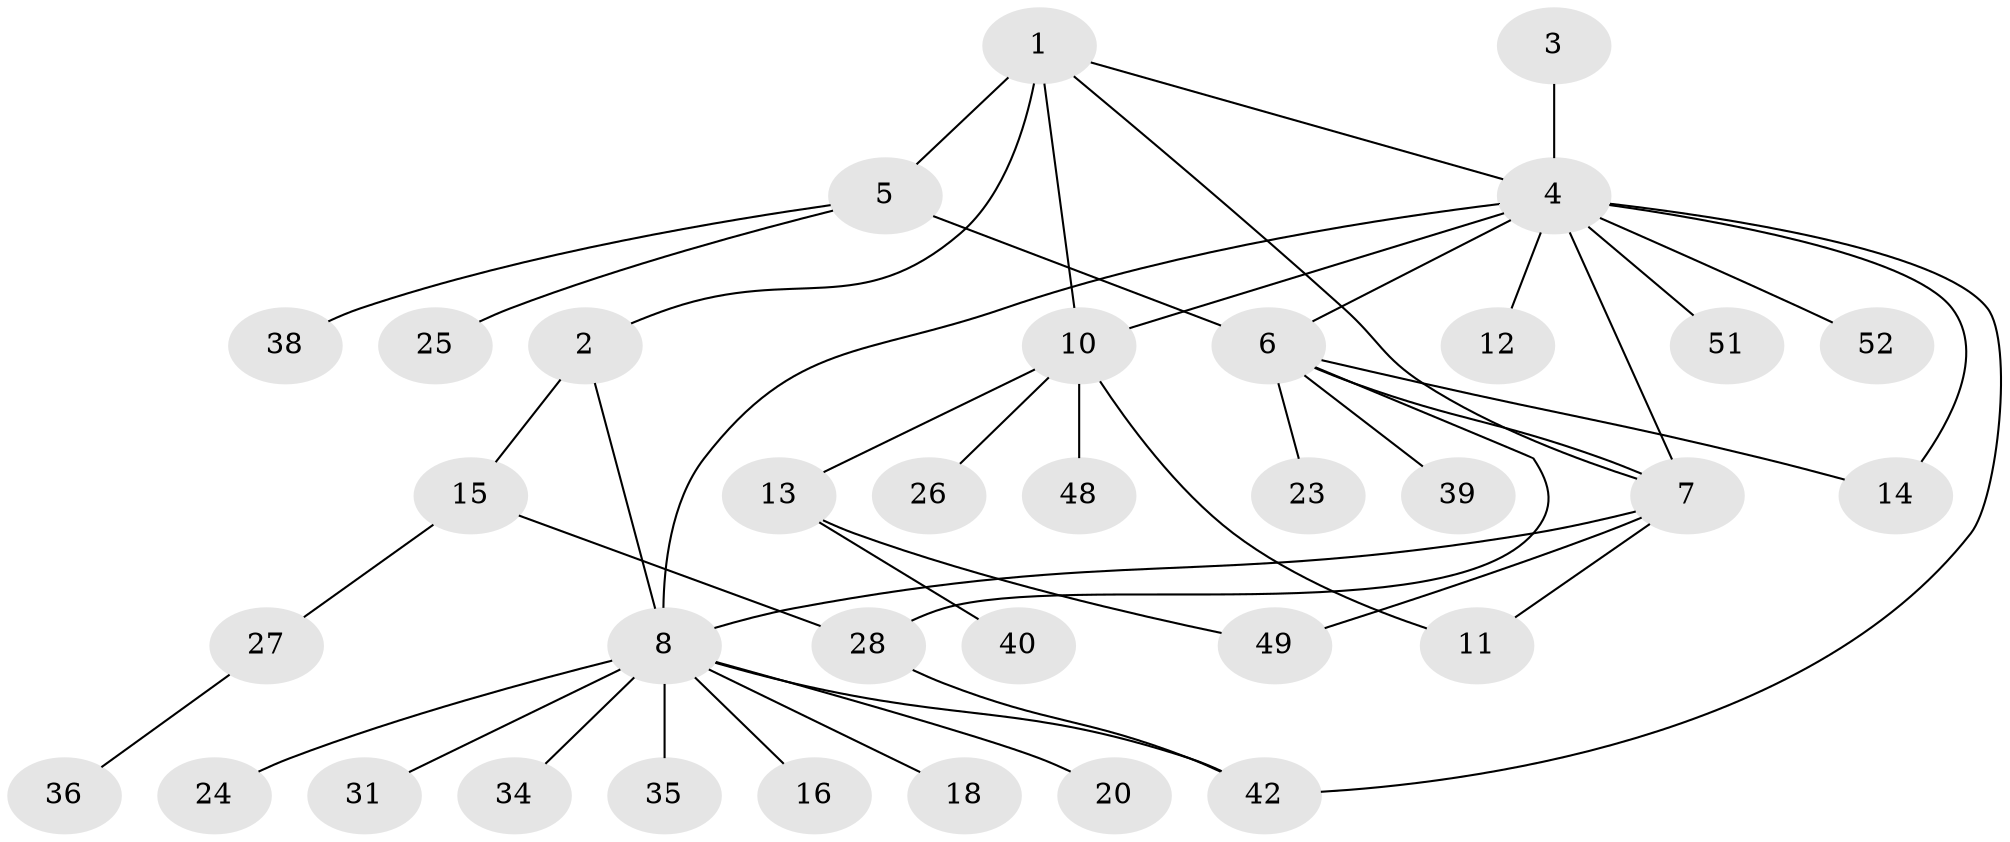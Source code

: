 // Generated by graph-tools (version 1.1) at 2025/52/02/27/25 19:52:14]
// undirected, 35 vertices, 46 edges
graph export_dot {
graph [start="1"]
  node [color=gray90,style=filled];
  1 [super="+9"];
  2 [super="+41"];
  3;
  4 [super="+21"];
  5 [super="+29"];
  6 [super="+22"];
  7 [super="+33"];
  8 [super="+17"];
  10 [super="+19"];
  11;
  12 [super="+37"];
  13 [super="+32"];
  14;
  15 [super="+30"];
  16;
  18 [super="+43"];
  20;
  23;
  24;
  25 [super="+44"];
  26;
  27 [super="+46"];
  28;
  31;
  34;
  35 [super="+47"];
  36;
  38;
  39 [super="+50"];
  40;
  42 [super="+45"];
  48;
  49;
  51;
  52;
  1 -- 2;
  1 -- 4;
  1 -- 5 [weight=2];
  1 -- 10;
  1 -- 7;
  2 -- 8 [weight=2];
  2 -- 15;
  3 -- 4;
  4 -- 6;
  4 -- 8;
  4 -- 10;
  4 -- 12;
  4 -- 14;
  4 -- 42;
  4 -- 51;
  4 -- 52;
  4 -- 7;
  5 -- 6;
  5 -- 25;
  5 -- 38;
  6 -- 7;
  6 -- 14;
  6 -- 28;
  6 -- 23;
  6 -- 39;
  7 -- 8;
  7 -- 11;
  7 -- 49;
  8 -- 16;
  8 -- 20;
  8 -- 24;
  8 -- 31;
  8 -- 34;
  8 -- 35;
  8 -- 18;
  8 -- 42;
  10 -- 11;
  10 -- 13;
  10 -- 48;
  10 -- 26;
  13 -- 40;
  13 -- 49;
  15 -- 27;
  15 -- 28;
  27 -- 36;
  28 -- 42;
}
